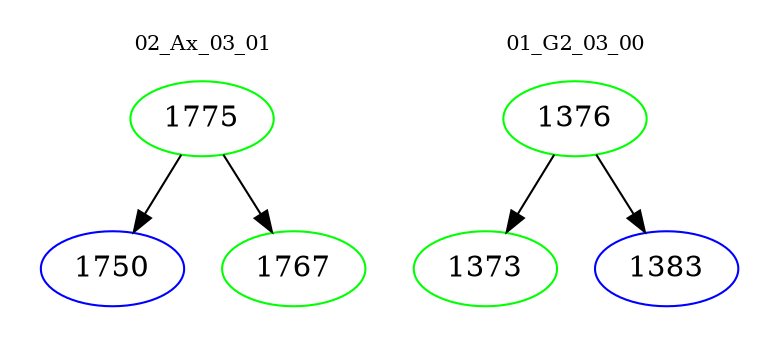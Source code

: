 digraph{
subgraph cluster_0 {
color = white
label = "02_Ax_03_01";
fontsize=10;
T0_1775 [label="1775", color="green"]
T0_1775 -> T0_1750 [color="black"]
T0_1750 [label="1750", color="blue"]
T0_1775 -> T0_1767 [color="black"]
T0_1767 [label="1767", color="green"]
}
subgraph cluster_1 {
color = white
label = "01_G2_03_00";
fontsize=10;
T1_1376 [label="1376", color="green"]
T1_1376 -> T1_1373 [color="black"]
T1_1373 [label="1373", color="green"]
T1_1376 -> T1_1383 [color="black"]
T1_1383 [label="1383", color="blue"]
}
}
